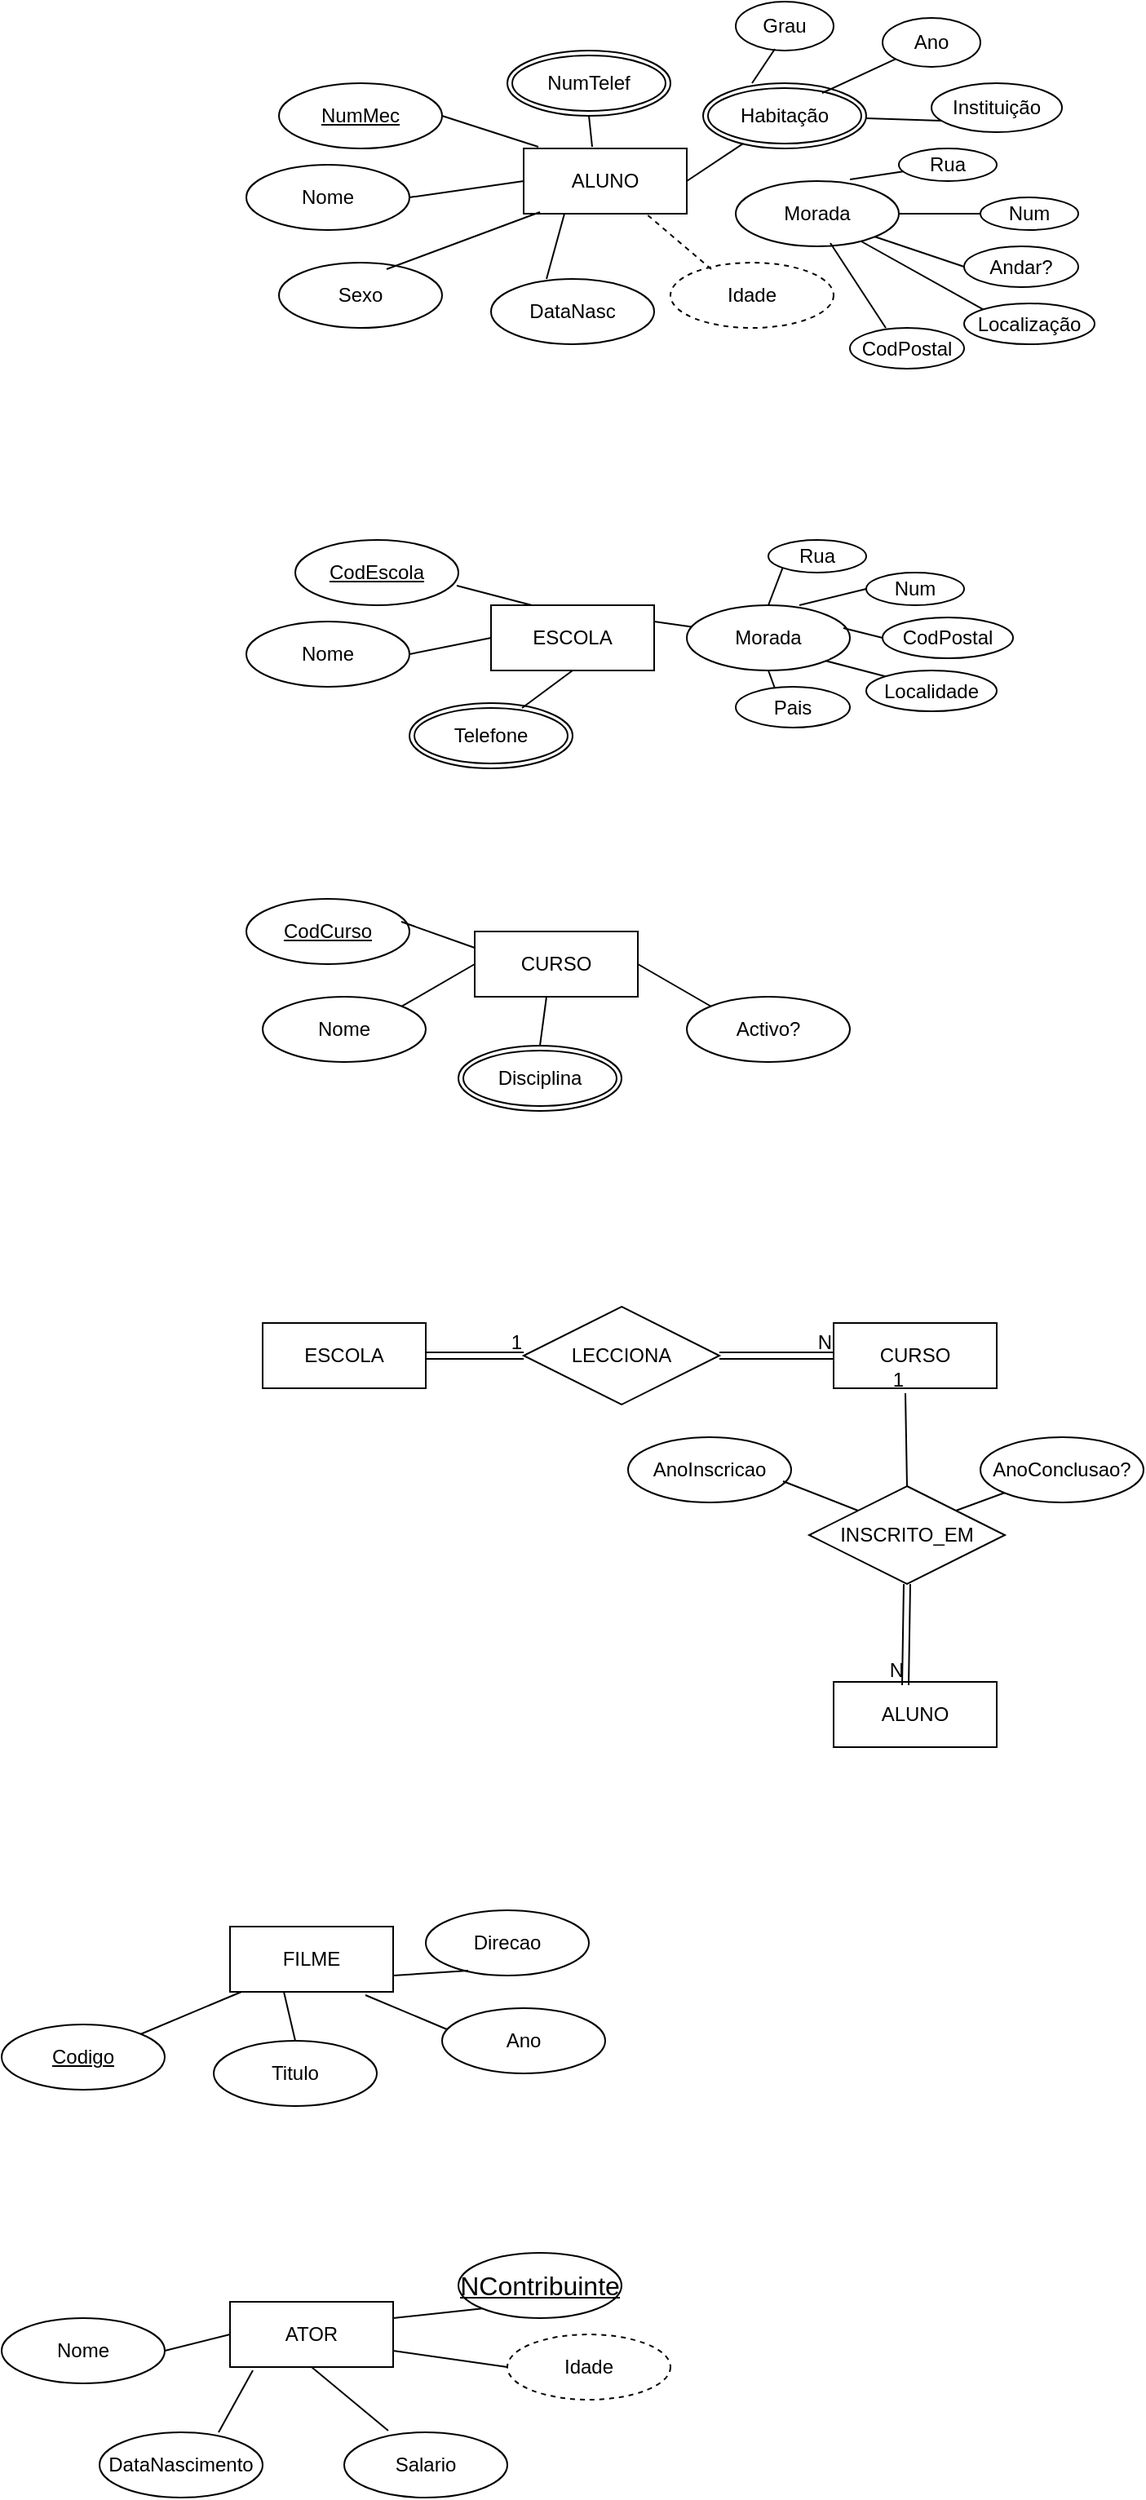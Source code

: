 <mxfile version="24.7.17">
  <diagram name="Página-1" id="747kYmP7P1TnrGPusPLh">
    <mxGraphModel dx="1194" dy="760" grid="1" gridSize="10" guides="1" tooltips="1" connect="1" arrows="1" fold="1" page="1" pageScale="1" pageWidth="827" pageHeight="1169" math="0" shadow="0">
      <root>
        <mxCell id="0" />
        <mxCell id="1" parent="0" />
        <mxCell id="xxD-maHfD_Tf92AxqEWz-1" value="ALUNO" style="whiteSpace=wrap;html=1;align=center;" parent="1" vertex="1">
          <mxGeometry x="350" y="120" width="100" height="40" as="geometry" />
        </mxCell>
        <mxCell id="xxD-maHfD_Tf92AxqEWz-2" value="Nome" style="ellipse;whiteSpace=wrap;html=1;align=center;" parent="1" vertex="1">
          <mxGeometry x="180" y="130" width="100" height="40" as="geometry" />
        </mxCell>
        <mxCell id="xxD-maHfD_Tf92AxqEWz-3" value="NumMec" style="ellipse;whiteSpace=wrap;html=1;align=center;fontStyle=4;" parent="1" vertex="1">
          <mxGeometry x="200" y="80" width="100" height="40" as="geometry" />
        </mxCell>
        <mxCell id="xxD-maHfD_Tf92AxqEWz-5" value="Sexo" style="ellipse;whiteSpace=wrap;html=1;align=center;" parent="1" vertex="1">
          <mxGeometry x="200" y="190" width="100" height="40" as="geometry" />
        </mxCell>
        <mxCell id="xxD-maHfD_Tf92AxqEWz-6" value="DataNasc" style="ellipse;whiteSpace=wrap;html=1;align=center;" parent="1" vertex="1">
          <mxGeometry x="330" y="200" width="100" height="40" as="geometry" />
        </mxCell>
        <mxCell id="xxD-maHfD_Tf92AxqEWz-12" value="" style="endArrow=none;html=1;rounded=0;entryX=0;entryY=0.5;entryDx=0;entryDy=0;exitX=1;exitY=0.5;exitDx=0;exitDy=0;" parent="1" source="xxD-maHfD_Tf92AxqEWz-2" target="xxD-maHfD_Tf92AxqEWz-1" edge="1">
          <mxGeometry relative="1" as="geometry">
            <mxPoint x="260" y="180" as="sourcePoint" />
            <mxPoint x="420" y="180" as="targetPoint" />
          </mxGeometry>
        </mxCell>
        <mxCell id="xxD-maHfD_Tf92AxqEWz-14" value="" style="endArrow=none;html=1;rounded=0;exitX=0.66;exitY=0.1;exitDx=0;exitDy=0;exitPerimeter=0;entryX=0.1;entryY=0.975;entryDx=0;entryDy=0;entryPerimeter=0;" parent="1" source="xxD-maHfD_Tf92AxqEWz-5" target="xxD-maHfD_Tf92AxqEWz-1" edge="1">
          <mxGeometry relative="1" as="geometry">
            <mxPoint x="327.5" y="266" as="sourcePoint" />
            <mxPoint x="472.5" y="220" as="targetPoint" />
          </mxGeometry>
        </mxCell>
        <mxCell id="xxD-maHfD_Tf92AxqEWz-15" value="" style="endArrow=none;html=1;rounded=0;exitX=0.34;exitY=0;exitDx=0;exitDy=0;exitPerimeter=0;entryX=0.25;entryY=1;entryDx=0;entryDy=0;" parent="1" source="xxD-maHfD_Tf92AxqEWz-6" target="xxD-maHfD_Tf92AxqEWz-1" edge="1">
          <mxGeometry relative="1" as="geometry">
            <mxPoint x="519" y="220" as="sourcePoint" />
            <mxPoint x="490" y="140" as="targetPoint" />
          </mxGeometry>
        </mxCell>
        <mxCell id="xxD-maHfD_Tf92AxqEWz-16" value="" style="endArrow=none;html=1;rounded=0;entryX=0.09;entryY=-0.025;entryDx=0;entryDy=0;entryPerimeter=0;exitX=1;exitY=0.5;exitDx=0;exitDy=0;" parent="1" source="xxD-maHfD_Tf92AxqEWz-3" target="xxD-maHfD_Tf92AxqEWz-1" edge="1">
          <mxGeometry relative="1" as="geometry">
            <mxPoint x="260" y="230" as="sourcePoint" />
            <mxPoint x="271" y="150" as="targetPoint" />
          </mxGeometry>
        </mxCell>
        <mxCell id="xxD-maHfD_Tf92AxqEWz-19" value="Idade" style="ellipse;whiteSpace=wrap;html=1;align=center;dashed=1;" parent="1" vertex="1">
          <mxGeometry x="440" y="190" width="100" height="40" as="geometry" />
        </mxCell>
        <mxCell id="xxD-maHfD_Tf92AxqEWz-20" value="" style="endArrow=none;html=1;rounded=0;exitX=0.25;exitY=0.1;exitDx=0;exitDy=0;exitPerimeter=0;entryX=0.75;entryY=1;entryDx=0;entryDy=0;dashed=1;" parent="1" source="xxD-maHfD_Tf92AxqEWz-19" target="xxD-maHfD_Tf92AxqEWz-1" edge="1">
          <mxGeometry relative="1" as="geometry">
            <mxPoint x="470" y="200" as="sourcePoint" />
            <mxPoint x="481" y="160" as="targetPoint" />
          </mxGeometry>
        </mxCell>
        <mxCell id="xxD-maHfD_Tf92AxqEWz-21" value="NumTelef" style="ellipse;shape=doubleEllipse;margin=3;whiteSpace=wrap;html=1;align=center;" parent="1" vertex="1">
          <mxGeometry x="340" y="60" width="100" height="40" as="geometry" />
        </mxCell>
        <mxCell id="xxD-maHfD_Tf92AxqEWz-22" value="" style="endArrow=none;html=1;rounded=0;entryX=0.42;entryY=-0.025;entryDx=0;entryDy=0;entryPerimeter=0;exitX=0.5;exitY=1;exitDx=0;exitDy=0;" parent="1" source="xxD-maHfD_Tf92AxqEWz-21" target="xxD-maHfD_Tf92AxqEWz-1" edge="1">
          <mxGeometry relative="1" as="geometry">
            <mxPoint x="400" y="110" as="sourcePoint" />
            <mxPoint x="459" y="129" as="targetPoint" />
          </mxGeometry>
        </mxCell>
        <mxCell id="xxD-maHfD_Tf92AxqEWz-23" value="Habitação" style="ellipse;shape=doubleEllipse;margin=3;whiteSpace=wrap;html=1;align=center;" parent="1" vertex="1">
          <mxGeometry x="460" y="80" width="100" height="40" as="geometry" />
        </mxCell>
        <mxCell id="xxD-maHfD_Tf92AxqEWz-24" value="Grau" style="ellipse;whiteSpace=wrap;html=1;align=center;" parent="1" vertex="1">
          <mxGeometry x="480" y="30" width="60" height="30" as="geometry" />
        </mxCell>
        <mxCell id="xxD-maHfD_Tf92AxqEWz-25" value="Ano" style="ellipse;whiteSpace=wrap;html=1;align=center;" parent="1" vertex="1">
          <mxGeometry x="570" y="40" width="60" height="30" as="geometry" />
        </mxCell>
        <mxCell id="xxD-maHfD_Tf92AxqEWz-26" value="Instituição" style="ellipse;whiteSpace=wrap;html=1;align=center;" parent="1" vertex="1">
          <mxGeometry x="600" y="80" width="80" height="30" as="geometry" />
        </mxCell>
        <mxCell id="xxD-maHfD_Tf92AxqEWz-28" value="" style="endArrow=none;html=1;rounded=0;exitX=1;exitY=0.5;exitDx=0;exitDy=0;" parent="1" source="xxD-maHfD_Tf92AxqEWz-1" target="xxD-maHfD_Tf92AxqEWz-23" edge="1">
          <mxGeometry relative="1" as="geometry">
            <mxPoint x="466" y="150" as="sourcePoint" />
            <mxPoint x="560" y="115" as="targetPoint" />
          </mxGeometry>
        </mxCell>
        <mxCell id="xxD-maHfD_Tf92AxqEWz-29" value="" style="endArrow=none;html=1;rounded=0;exitX=0.3;exitY=0;exitDx=0;exitDy=0;entryX=0.4;entryY=0.967;entryDx=0;entryDy=0;entryPerimeter=0;exitPerimeter=0;" parent="1" source="xxD-maHfD_Tf92AxqEWz-23" target="xxD-maHfD_Tf92AxqEWz-24" edge="1">
          <mxGeometry relative="1" as="geometry">
            <mxPoint x="500" y="85" as="sourcePoint" />
            <mxPoint x="530" y="62" as="targetPoint" />
          </mxGeometry>
        </mxCell>
        <mxCell id="xxD-maHfD_Tf92AxqEWz-30" value="" style="endArrow=none;html=1;rounded=0;exitX=0.73;exitY=0.15;exitDx=0;exitDy=0;exitPerimeter=0;" parent="1" source="xxD-maHfD_Tf92AxqEWz-23" target="xxD-maHfD_Tf92AxqEWz-25" edge="1">
          <mxGeometry relative="1" as="geometry">
            <mxPoint x="538" y="85" as="sourcePoint" />
            <mxPoint x="560" y="64" as="targetPoint" />
          </mxGeometry>
        </mxCell>
        <mxCell id="xxD-maHfD_Tf92AxqEWz-31" value="" style="endArrow=none;html=1;rounded=0;entryX=0.075;entryY=0.767;entryDx=0;entryDy=0;entryPerimeter=0;" parent="1" source="xxD-maHfD_Tf92AxqEWz-23" target="xxD-maHfD_Tf92AxqEWz-26" edge="1">
          <mxGeometry relative="1" as="geometry">
            <mxPoint x="543" y="135" as="sourcePoint" />
            <mxPoint x="593" y="115" as="targetPoint" />
          </mxGeometry>
        </mxCell>
        <mxCell id="xxD-maHfD_Tf92AxqEWz-32" value="Morada" style="ellipse;whiteSpace=wrap;html=1;align=center;" parent="1" vertex="1">
          <mxGeometry x="480" y="140" width="100" height="40" as="geometry" />
        </mxCell>
        <mxCell id="xxD-maHfD_Tf92AxqEWz-33" value="Rua" style="ellipse;whiteSpace=wrap;html=1;align=center;" parent="1" vertex="1">
          <mxGeometry x="580" y="120" width="60" height="20" as="geometry" />
        </mxCell>
        <mxCell id="xxD-maHfD_Tf92AxqEWz-34" value="Num" style="ellipse;whiteSpace=wrap;html=1;align=center;" parent="1" vertex="1">
          <mxGeometry x="630" y="150" width="60" height="20" as="geometry" />
        </mxCell>
        <mxCell id="xxD-maHfD_Tf92AxqEWz-35" value="Andar?" style="ellipse;whiteSpace=wrap;html=1;align=center;" parent="1" vertex="1">
          <mxGeometry x="620" y="180" width="70" height="25" as="geometry" />
        </mxCell>
        <mxCell id="xxD-maHfD_Tf92AxqEWz-37" value="" style="endArrow=none;html=1;rounded=0;exitX=0.7;exitY=-0.025;exitDx=0;exitDy=0;exitPerimeter=0;" parent="1" source="xxD-maHfD_Tf92AxqEWz-32" target="xxD-maHfD_Tf92AxqEWz-33" edge="1">
          <mxGeometry relative="1" as="geometry">
            <mxPoint x="560" y="148.5" as="sourcePoint" />
            <mxPoint x="588" y="151.5" as="targetPoint" />
          </mxGeometry>
        </mxCell>
        <mxCell id="xxD-maHfD_Tf92AxqEWz-39" value="" style="endArrow=none;html=1;rounded=0;entryX=0;entryY=0.5;entryDx=0;entryDy=0;exitX=1;exitY=0.5;exitDx=0;exitDy=0;" parent="1" source="xxD-maHfD_Tf92AxqEWz-32" target="xxD-maHfD_Tf92AxqEWz-34" edge="1">
          <mxGeometry relative="1" as="geometry">
            <mxPoint x="580" y="167" as="sourcePoint" />
            <mxPoint x="608" y="170" as="targetPoint" />
          </mxGeometry>
        </mxCell>
        <mxCell id="xxD-maHfD_Tf92AxqEWz-40" value="" style="endArrow=none;html=1;rounded=0;entryX=0;entryY=0.5;entryDx=0;entryDy=0;exitX=1;exitY=1;exitDx=0;exitDy=0;" parent="1" source="xxD-maHfD_Tf92AxqEWz-32" target="xxD-maHfD_Tf92AxqEWz-35" edge="1">
          <mxGeometry relative="1" as="geometry">
            <mxPoint x="570" y="177" as="sourcePoint" />
            <mxPoint x="598" y="180" as="targetPoint" />
          </mxGeometry>
        </mxCell>
        <mxCell id="xxD-maHfD_Tf92AxqEWz-41" value="Localização" style="ellipse;whiteSpace=wrap;html=1;align=center;" parent="1" vertex="1">
          <mxGeometry x="620" y="215" width="80" height="25" as="geometry" />
        </mxCell>
        <mxCell id="xxD-maHfD_Tf92AxqEWz-42" value="CodPostal" style="ellipse;whiteSpace=wrap;html=1;align=center;" parent="1" vertex="1">
          <mxGeometry x="550" y="230" width="70" height="25" as="geometry" />
        </mxCell>
        <mxCell id="xxD-maHfD_Tf92AxqEWz-43" value="" style="endArrow=none;html=1;rounded=0;entryX=0;entryY=0;entryDx=0;entryDy=0;exitX=0.77;exitY=0.925;exitDx=0;exitDy=0;exitPerimeter=0;" parent="1" source="xxD-maHfD_Tf92AxqEWz-32" target="xxD-maHfD_Tf92AxqEWz-41" edge="1">
          <mxGeometry relative="1" as="geometry">
            <mxPoint x="557.5" y="181" as="sourcePoint" />
            <mxPoint x="612.5" y="200" as="targetPoint" />
          </mxGeometry>
        </mxCell>
        <mxCell id="xxD-maHfD_Tf92AxqEWz-44" value="" style="endArrow=none;html=1;rounded=0;entryX=0.314;entryY=0;entryDx=0;entryDy=0;exitX=0.58;exitY=0.95;exitDx=0;exitDy=0;exitPerimeter=0;entryPerimeter=0;" parent="1" source="xxD-maHfD_Tf92AxqEWz-32" target="xxD-maHfD_Tf92AxqEWz-42" edge="1">
          <mxGeometry relative="1" as="geometry">
            <mxPoint x="560" y="205" as="sourcePoint" />
            <mxPoint x="615" y="224" as="targetPoint" />
          </mxGeometry>
        </mxCell>
        <mxCell id="xxD-maHfD_Tf92AxqEWz-45" value="ESCOLA" style="whiteSpace=wrap;html=1;align=center;" parent="1" vertex="1">
          <mxGeometry x="330" y="400" width="100" height="40" as="geometry" />
        </mxCell>
        <mxCell id="xxD-maHfD_Tf92AxqEWz-46" value="CodEscola" style="ellipse;whiteSpace=wrap;html=1;align=center;fontStyle=4;" parent="1" vertex="1">
          <mxGeometry x="210" y="360" width="100" height="40" as="geometry" />
        </mxCell>
        <mxCell id="xxD-maHfD_Tf92AxqEWz-47" value="Nome" style="ellipse;whiteSpace=wrap;html=1;align=center;" parent="1" vertex="1">
          <mxGeometry x="180" y="410" width="100" height="40" as="geometry" />
        </mxCell>
        <mxCell id="xxD-maHfD_Tf92AxqEWz-48" value="Telefone" style="ellipse;shape=doubleEllipse;margin=3;whiteSpace=wrap;html=1;align=center;" parent="1" vertex="1">
          <mxGeometry x="280" y="460" width="100" height="40" as="geometry" />
        </mxCell>
        <mxCell id="xxD-maHfD_Tf92AxqEWz-49" value="Morada" style="ellipse;whiteSpace=wrap;html=1;align=center;" parent="1" vertex="1">
          <mxGeometry x="450" y="400" width="100" height="40" as="geometry" />
        </mxCell>
        <mxCell id="xxD-maHfD_Tf92AxqEWz-50" value="Rua" style="ellipse;whiteSpace=wrap;html=1;align=center;" parent="1" vertex="1">
          <mxGeometry x="500" y="360" width="60" height="20" as="geometry" />
        </mxCell>
        <mxCell id="xxD-maHfD_Tf92AxqEWz-51" value="Num" style="ellipse;whiteSpace=wrap;html=1;align=center;" parent="1" vertex="1">
          <mxGeometry x="560" y="380" width="60" height="20" as="geometry" />
        </mxCell>
        <mxCell id="xxD-maHfD_Tf92AxqEWz-52" value="CodPostal" style="ellipse;whiteSpace=wrap;html=1;align=center;" parent="1" vertex="1">
          <mxGeometry x="570" y="407.5" width="80" height="25" as="geometry" />
        </mxCell>
        <mxCell id="xxD-maHfD_Tf92AxqEWz-54" value="Localidade" style="ellipse;whiteSpace=wrap;html=1;align=center;" parent="1" vertex="1">
          <mxGeometry x="560" y="440" width="80" height="25" as="geometry" />
        </mxCell>
        <mxCell id="xxD-maHfD_Tf92AxqEWz-55" value="Pais" style="ellipse;whiteSpace=wrap;html=1;align=center;" parent="1" vertex="1">
          <mxGeometry x="480" y="450" width="70" height="25" as="geometry" />
        </mxCell>
        <mxCell id="xxD-maHfD_Tf92AxqEWz-56" value="CURSO" style="whiteSpace=wrap;html=1;align=center;" parent="1" vertex="1">
          <mxGeometry x="320" y="600" width="100" height="40" as="geometry" />
        </mxCell>
        <mxCell id="xxD-maHfD_Tf92AxqEWz-57" value="CodCurso" style="ellipse;whiteSpace=wrap;html=1;align=center;fontStyle=4;" parent="1" vertex="1">
          <mxGeometry x="180" y="580" width="100" height="40" as="geometry" />
        </mxCell>
        <mxCell id="xxD-maHfD_Tf92AxqEWz-58" value="Nome" style="ellipse;whiteSpace=wrap;html=1;align=center;" parent="1" vertex="1">
          <mxGeometry x="190" y="640" width="100" height="40" as="geometry" />
        </mxCell>
        <mxCell id="xxD-maHfD_Tf92AxqEWz-59" value="Disciplina" style="ellipse;shape=doubleEllipse;margin=3;whiteSpace=wrap;html=1;align=center;" parent="1" vertex="1">
          <mxGeometry x="310" y="670" width="100" height="40" as="geometry" />
        </mxCell>
        <mxCell id="xxD-maHfD_Tf92AxqEWz-60" value="Activo?" style="ellipse;whiteSpace=wrap;html=1;align=center;" parent="1" vertex="1">
          <mxGeometry x="450" y="640" width="100" height="40" as="geometry" />
        </mxCell>
        <mxCell id="xxD-maHfD_Tf92AxqEWz-61" value="" style="endArrow=none;html=1;rounded=0;entryX=0.25;entryY=0;entryDx=0;entryDy=0;exitX=0.99;exitY=0.7;exitDx=0;exitDy=0;exitPerimeter=0;" parent="1" source="xxD-maHfD_Tf92AxqEWz-46" target="xxD-maHfD_Tf92AxqEWz-45" edge="1">
          <mxGeometry relative="1" as="geometry">
            <mxPoint x="190" y="407.5" as="sourcePoint" />
            <mxPoint x="350" y="407.5" as="targetPoint" />
          </mxGeometry>
        </mxCell>
        <mxCell id="xxD-maHfD_Tf92AxqEWz-62" value="" style="endArrow=none;html=1;rounded=0;exitX=1;exitY=0.25;exitDx=0;exitDy=0;" parent="1" source="xxD-maHfD_Tf92AxqEWz-45" target="xxD-maHfD_Tf92AxqEWz-49" edge="1">
          <mxGeometry relative="1" as="geometry">
            <mxPoint x="420" y="420.5" as="sourcePoint" />
            <mxPoint x="466" y="432.5" as="targetPoint" />
          </mxGeometry>
        </mxCell>
        <mxCell id="xxD-maHfD_Tf92AxqEWz-63" value="" style="endArrow=none;html=1;rounded=0;entryX=0.5;entryY=1;entryDx=0;entryDy=0;exitX=0.69;exitY=0.075;exitDx=0;exitDy=0;exitPerimeter=0;" parent="1" source="xxD-maHfD_Tf92AxqEWz-48" target="xxD-maHfD_Tf92AxqEWz-45" edge="1">
          <mxGeometry relative="1" as="geometry">
            <mxPoint x="364" y="456.5" as="sourcePoint" />
            <mxPoint x="410" y="468.5" as="targetPoint" />
          </mxGeometry>
        </mxCell>
        <mxCell id="xxD-maHfD_Tf92AxqEWz-64" value="" style="endArrow=none;html=1;rounded=0;entryX=0;entryY=0.5;entryDx=0;entryDy=0;exitX=1;exitY=0.5;exitDx=0;exitDy=0;" parent="1" source="xxD-maHfD_Tf92AxqEWz-47" target="xxD-maHfD_Tf92AxqEWz-45" edge="1">
          <mxGeometry relative="1" as="geometry">
            <mxPoint x="294" y="432.5" as="sourcePoint" />
            <mxPoint x="340" y="444.5" as="targetPoint" />
            <Array as="points" />
          </mxGeometry>
        </mxCell>
        <mxCell id="xxD-maHfD_Tf92AxqEWz-65" value="" style="endArrow=none;html=1;rounded=0;exitX=0;exitY=1;exitDx=0;exitDy=0;entryX=0.5;entryY=0;entryDx=0;entryDy=0;" parent="1" source="xxD-maHfD_Tf92AxqEWz-50" target="xxD-maHfD_Tf92AxqEWz-49" edge="1">
          <mxGeometry relative="1" as="geometry">
            <mxPoint x="488.5" y="388.5" as="sourcePoint" />
            <mxPoint x="511.5" y="391.5" as="targetPoint" />
          </mxGeometry>
        </mxCell>
        <mxCell id="xxD-maHfD_Tf92AxqEWz-66" value="" style="endArrow=none;html=1;rounded=0;exitX=0.5;exitY=1;exitDx=0;exitDy=0;entryX=0.343;entryY=0.04;entryDx=0;entryDy=0;entryPerimeter=0;" parent="1" source="xxD-maHfD_Tf92AxqEWz-49" target="xxD-maHfD_Tf92AxqEWz-55" edge="1">
          <mxGeometry relative="1" as="geometry">
            <mxPoint x="480" y="447" as="sourcePoint" />
            <mxPoint x="503" y="450" as="targetPoint" />
          </mxGeometry>
        </mxCell>
        <mxCell id="xxD-maHfD_Tf92AxqEWz-67" value="" style="endArrow=none;html=1;rounded=0;exitX=0;exitY=0.5;exitDx=0;exitDy=0;entryX=0.69;entryY=0;entryDx=0;entryDy=0;entryPerimeter=0;" parent="1" source="xxD-maHfD_Tf92AxqEWz-51" target="xxD-maHfD_Tf92AxqEWz-49" edge="1">
          <mxGeometry relative="1" as="geometry">
            <mxPoint x="519" y="387" as="sourcePoint" />
            <mxPoint x="510" y="410" as="targetPoint" />
          </mxGeometry>
        </mxCell>
        <mxCell id="xxD-maHfD_Tf92AxqEWz-68" value="" style="endArrow=none;html=1;rounded=0;exitX=0;exitY=0.5;exitDx=0;exitDy=0;entryX=0.96;entryY=0.35;entryDx=0;entryDy=0;entryPerimeter=0;" parent="1" source="xxD-maHfD_Tf92AxqEWz-52" target="xxD-maHfD_Tf92AxqEWz-49" edge="1">
          <mxGeometry relative="1" as="geometry">
            <mxPoint x="570" y="400" as="sourcePoint" />
            <mxPoint x="529" y="410" as="targetPoint" />
          </mxGeometry>
        </mxCell>
        <mxCell id="xxD-maHfD_Tf92AxqEWz-69" value="" style="endArrow=none;html=1;rounded=0;exitX=0;exitY=0;exitDx=0;exitDy=0;entryX=1;entryY=1;entryDx=0;entryDy=0;" parent="1" source="xxD-maHfD_Tf92AxqEWz-54" target="xxD-maHfD_Tf92AxqEWz-49" edge="1">
          <mxGeometry relative="1" as="geometry">
            <mxPoint x="580" y="430" as="sourcePoint" />
            <mxPoint x="556" y="424" as="targetPoint" />
          </mxGeometry>
        </mxCell>
        <mxCell id="xxD-maHfD_Tf92AxqEWz-70" value="" style="endArrow=none;html=1;rounded=0;entryX=0;entryY=0.25;entryDx=0;entryDy=0;exitX=0.95;exitY=0.35;exitDx=0;exitDy=0;exitPerimeter=0;" parent="1" source="xxD-maHfD_Tf92AxqEWz-57" target="xxD-maHfD_Tf92AxqEWz-56" edge="1">
          <mxGeometry relative="1" as="geometry">
            <mxPoint x="280" y="600" as="sourcePoint" />
            <mxPoint x="330" y="590" as="targetPoint" />
            <Array as="points" />
          </mxGeometry>
        </mxCell>
        <mxCell id="xxD-maHfD_Tf92AxqEWz-71" value="" style="endArrow=none;html=1;rounded=0;entryX=0;entryY=0.5;entryDx=0;entryDy=0;exitX=1;exitY=0;exitDx=0;exitDy=0;" parent="1" source="xxD-maHfD_Tf92AxqEWz-58" target="xxD-maHfD_Tf92AxqEWz-56" edge="1">
          <mxGeometry relative="1" as="geometry">
            <mxPoint x="285" y="604" as="sourcePoint" />
            <mxPoint x="330" y="620" as="targetPoint" />
            <Array as="points" />
          </mxGeometry>
        </mxCell>
        <mxCell id="xxD-maHfD_Tf92AxqEWz-72" value="" style="endArrow=none;html=1;rounded=0;entryX=0.44;entryY=1;entryDx=0;entryDy=0;exitX=0.5;exitY=0;exitDx=0;exitDy=0;entryPerimeter=0;" parent="1" source="xxD-maHfD_Tf92AxqEWz-59" target="xxD-maHfD_Tf92AxqEWz-56" edge="1">
          <mxGeometry relative="1" as="geometry">
            <mxPoint x="285" y="656" as="sourcePoint" />
            <mxPoint x="330" y="630" as="targetPoint" />
            <Array as="points" />
          </mxGeometry>
        </mxCell>
        <mxCell id="xxD-maHfD_Tf92AxqEWz-73" value="" style="endArrow=none;html=1;rounded=0;entryX=1;entryY=0.5;entryDx=0;entryDy=0;" parent="1" target="xxD-maHfD_Tf92AxqEWz-56" edge="1">
          <mxGeometry relative="1" as="geometry">
            <mxPoint x="465" y="646" as="sourcePoint" />
            <mxPoint x="374" y="650" as="targetPoint" />
            <Array as="points" />
          </mxGeometry>
        </mxCell>
        <mxCell id="IsU2ZAJ53OdZVp_Fnoo3-3" value="CURSO" style="whiteSpace=wrap;html=1;align=center;" parent="1" vertex="1">
          <mxGeometry x="540" y="840" width="100" height="40" as="geometry" />
        </mxCell>
        <mxCell id="IsU2ZAJ53OdZVp_Fnoo3-4" value="ESCOLA" style="whiteSpace=wrap;html=1;align=center;" parent="1" vertex="1">
          <mxGeometry x="190" y="840" width="100" height="40" as="geometry" />
        </mxCell>
        <mxCell id="IsU2ZAJ53OdZVp_Fnoo3-5" value="LECCIONA" style="shape=rhombus;perimeter=rhombusPerimeter;whiteSpace=wrap;html=1;align=center;" parent="1" vertex="1">
          <mxGeometry x="350" y="830" width="120" height="60" as="geometry" />
        </mxCell>
        <mxCell id="IsU2ZAJ53OdZVp_Fnoo3-6" value="INSCRITO_EM" style="shape=rhombus;perimeter=rhombusPerimeter;whiteSpace=wrap;html=1;align=center;" parent="1" vertex="1">
          <mxGeometry x="525" y="940" width="120" height="60" as="geometry" />
        </mxCell>
        <mxCell id="IsU2ZAJ53OdZVp_Fnoo3-7" value="AnoInscricao" style="ellipse;whiteSpace=wrap;html=1;align=center;" parent="1" vertex="1">
          <mxGeometry x="414" y="910" width="100" height="40" as="geometry" />
        </mxCell>
        <mxCell id="IsU2ZAJ53OdZVp_Fnoo3-8" value="AnoConclusao?" style="ellipse;whiteSpace=wrap;html=1;align=center;" parent="1" vertex="1">
          <mxGeometry x="630" y="910" width="100" height="40" as="geometry" />
        </mxCell>
        <mxCell id="IsU2ZAJ53OdZVp_Fnoo3-9" value="ALUNO" style="whiteSpace=wrap;html=1;align=center;" parent="1" vertex="1">
          <mxGeometry x="540" y="1060" width="100" height="40" as="geometry" />
        </mxCell>
        <mxCell id="IsU2ZAJ53OdZVp_Fnoo3-10" value="" style="endArrow=none;html=1;rounded=0;entryX=0;entryY=0;entryDx=0;entryDy=0;exitX=0.95;exitY=0.675;exitDx=0;exitDy=0;exitPerimeter=0;" parent="1" source="IsU2ZAJ53OdZVp_Fnoo3-7" target="IsU2ZAJ53OdZVp_Fnoo3-6" edge="1">
          <mxGeometry relative="1" as="geometry">
            <mxPoint x="500" y="966" as="sourcePoint" />
            <mxPoint x="545" y="940" as="targetPoint" />
            <Array as="points" />
          </mxGeometry>
        </mxCell>
        <mxCell id="IsU2ZAJ53OdZVp_Fnoo3-11" value="" style="endArrow=none;html=1;rounded=0;entryX=0;entryY=1;entryDx=0;entryDy=0;exitX=1;exitY=0;exitDx=0;exitDy=0;" parent="1" source="IsU2ZAJ53OdZVp_Fnoo3-6" target="IsU2ZAJ53OdZVp_Fnoo3-8" edge="1">
          <mxGeometry relative="1" as="geometry">
            <mxPoint x="620" y="950" as="sourcePoint" />
            <mxPoint x="695" y="965" as="targetPoint" />
            <Array as="points" />
          </mxGeometry>
        </mxCell>
        <mxCell id="IsU2ZAJ53OdZVp_Fnoo3-17" value="" style="shape=link;html=1;rounded=0;exitX=0.5;exitY=1;exitDx=0;exitDy=0;entryX=0.44;entryY=0.05;entryDx=0;entryDy=0;entryPerimeter=0;" parent="1" source="IsU2ZAJ53OdZVp_Fnoo3-6" target="IsU2ZAJ53OdZVp_Fnoo3-9" edge="1">
          <mxGeometry relative="1" as="geometry">
            <mxPoint x="620" y="1000" as="sourcePoint" />
            <mxPoint x="585" y="1060" as="targetPoint" />
          </mxGeometry>
        </mxCell>
        <mxCell id="IsU2ZAJ53OdZVp_Fnoo3-18" value="N" style="resizable=0;html=1;whiteSpace=wrap;align=right;verticalAlign=bottom;" parent="IsU2ZAJ53OdZVp_Fnoo3-17" connectable="0" vertex="1">
          <mxGeometry x="1" relative="1" as="geometry" />
        </mxCell>
        <mxCell id="IsU2ZAJ53OdZVp_Fnoo3-21" value="" style="shape=link;html=1;rounded=0;exitX=1;exitY=0.5;exitDx=0;exitDy=0;entryX=0;entryY=0.5;entryDx=0;entryDy=0;" parent="1" source="IsU2ZAJ53OdZVp_Fnoo3-4" target="IsU2ZAJ53OdZVp_Fnoo3-5" edge="1">
          <mxGeometry relative="1" as="geometry">
            <mxPoint x="280" y="859.5" as="sourcePoint" />
            <mxPoint x="350" y="860" as="targetPoint" />
          </mxGeometry>
        </mxCell>
        <mxCell id="IsU2ZAJ53OdZVp_Fnoo3-22" value="1" style="resizable=0;html=1;whiteSpace=wrap;align=right;verticalAlign=bottom;" parent="IsU2ZAJ53OdZVp_Fnoo3-21" connectable="0" vertex="1">
          <mxGeometry x="1" relative="1" as="geometry" />
        </mxCell>
        <mxCell id="IsU2ZAJ53OdZVp_Fnoo3-23" value="" style="endArrow=none;html=1;rounded=0;exitX=0.5;exitY=0;exitDx=0;exitDy=0;entryX=0.44;entryY=1.075;entryDx=0;entryDy=0;entryPerimeter=0;" parent="1" source="IsU2ZAJ53OdZVp_Fnoo3-6" target="IsU2ZAJ53OdZVp_Fnoo3-3" edge="1">
          <mxGeometry relative="1" as="geometry">
            <mxPoint x="589.5" y="950" as="sourcePoint" />
            <mxPoint x="600" y="900" as="targetPoint" />
          </mxGeometry>
        </mxCell>
        <mxCell id="IsU2ZAJ53OdZVp_Fnoo3-24" value="1" style="resizable=0;html=1;whiteSpace=wrap;align=right;verticalAlign=bottom;" parent="IsU2ZAJ53OdZVp_Fnoo3-23" connectable="0" vertex="1">
          <mxGeometry x="1" relative="1" as="geometry" />
        </mxCell>
        <mxCell id="IsU2ZAJ53OdZVp_Fnoo3-25" value="" style="shape=link;html=1;rounded=0;entryX=0;entryY=0.5;entryDx=0;entryDy=0;exitX=1;exitY=0.5;exitDx=0;exitDy=0;" parent="1" source="IsU2ZAJ53OdZVp_Fnoo3-5" target="IsU2ZAJ53OdZVp_Fnoo3-3" edge="1">
          <mxGeometry relative="1" as="geometry">
            <mxPoint x="475" y="859.5" as="sourcePoint" />
            <mxPoint x="545" y="859.5" as="targetPoint" />
          </mxGeometry>
        </mxCell>
        <mxCell id="IsU2ZAJ53OdZVp_Fnoo3-26" value="N" style="resizable=0;html=1;whiteSpace=wrap;align=right;verticalAlign=bottom;" parent="IsU2ZAJ53OdZVp_Fnoo3-25" connectable="0" vertex="1">
          <mxGeometry x="1" relative="1" as="geometry" />
        </mxCell>
        <mxCell id="2q9RlawwMdvLMFqFtmvz-1" value="FILME" style="whiteSpace=wrap;html=1;align=center;" vertex="1" parent="1">
          <mxGeometry x="170" y="1210" width="100" height="40" as="geometry" />
        </mxCell>
        <mxCell id="2q9RlawwMdvLMFqFtmvz-2" value="Codigo" style="ellipse;whiteSpace=wrap;html=1;align=center;fontStyle=4;" vertex="1" parent="1">
          <mxGeometry x="30" y="1270" width="100" height="40" as="geometry" />
        </mxCell>
        <mxCell id="2q9RlawwMdvLMFqFtmvz-3" value="Titulo" style="ellipse;whiteSpace=wrap;html=1;align=center;" vertex="1" parent="1">
          <mxGeometry x="160" y="1280" width="100" height="40" as="geometry" />
        </mxCell>
        <mxCell id="2q9RlawwMdvLMFqFtmvz-4" value="Ano" style="ellipse;whiteSpace=wrap;html=1;align=center;" vertex="1" parent="1">
          <mxGeometry x="300" y="1260" width="100" height="40" as="geometry" />
        </mxCell>
        <mxCell id="2q9RlawwMdvLMFqFtmvz-5" value="Direcao" style="ellipse;whiteSpace=wrap;html=1;align=center;" vertex="1" parent="1">
          <mxGeometry x="290" y="1200" width="100" height="40" as="geometry" />
        </mxCell>
        <mxCell id="2q9RlawwMdvLMFqFtmvz-6" value="ATOR" style="whiteSpace=wrap;html=1;align=center;" vertex="1" parent="1">
          <mxGeometry x="170" y="1440" width="100" height="40" as="geometry" />
        </mxCell>
        <mxCell id="2q9RlawwMdvLMFqFtmvz-8" value="Salario" style="ellipse;whiteSpace=wrap;html=1;align=center;" vertex="1" parent="1">
          <mxGeometry x="240" y="1520" width="100" height="40" as="geometry" />
        </mxCell>
        <mxCell id="2q9RlawwMdvLMFqFtmvz-9" value="DataNascimento" style="ellipse;whiteSpace=wrap;html=1;align=center;" vertex="1" parent="1">
          <mxGeometry x="90" y="1520" width="100" height="40" as="geometry" />
        </mxCell>
        <mxCell id="2q9RlawwMdvLMFqFtmvz-10" value="Nome" style="ellipse;whiteSpace=wrap;html=1;align=center;" vertex="1" parent="1">
          <mxGeometry x="30" y="1450" width="100" height="40" as="geometry" />
        </mxCell>
        <mxCell id="2q9RlawwMdvLMFqFtmvz-11" value="Idade" style="ellipse;whiteSpace=wrap;html=1;align=center;dashed=1;" vertex="1" parent="1">
          <mxGeometry x="340" y="1460" width="100" height="40" as="geometry" />
        </mxCell>
        <mxCell id="2q9RlawwMdvLMFqFtmvz-12" value="&lt;u&gt;&lt;span style=&quot;font-size:12.0pt;font-family:&amp;quot;Calibri&amp;quot;,sans-serif;&lt;br/&gt;mso-fareast-font-family:Calibri;mso-ansi-language:PT;mso-fareast-language:PT;&lt;br/&gt;mso-bidi-language:AR-SA&quot;&gt;NContribuinte&lt;/span&gt;&lt;/u&gt;" style="ellipse;whiteSpace=wrap;html=1;align=center;fontStyle=4;" vertex="1" parent="1">
          <mxGeometry x="310" y="1410" width="100" height="40" as="geometry" />
        </mxCell>
        <mxCell id="2q9RlawwMdvLMFqFtmvz-13" value="" style="endArrow=none;html=1;rounded=0;exitX=0;exitY=0.5;exitDx=0;exitDy=0;entryX=1;entryY=0.5;entryDx=0;entryDy=0;" edge="1" parent="1" source="2q9RlawwMdvLMFqFtmvz-6" target="2q9RlawwMdvLMFqFtmvz-10">
          <mxGeometry relative="1" as="geometry">
            <mxPoint x="330" y="1440" as="sourcePoint" />
            <mxPoint x="490" y="1440" as="targetPoint" />
          </mxGeometry>
        </mxCell>
        <mxCell id="2q9RlawwMdvLMFqFtmvz-14" value="" style="endArrow=none;html=1;rounded=0;exitX=0.14;exitY=1.05;exitDx=0;exitDy=0;entryX=0.73;entryY=0;entryDx=0;entryDy=0;exitPerimeter=0;entryPerimeter=0;" edge="1" parent="1" source="2q9RlawwMdvLMFqFtmvz-6" target="2q9RlawwMdvLMFqFtmvz-9">
          <mxGeometry relative="1" as="geometry">
            <mxPoint x="180" y="1470" as="sourcePoint" />
            <mxPoint x="140" y="1480" as="targetPoint" />
          </mxGeometry>
        </mxCell>
        <mxCell id="2q9RlawwMdvLMFqFtmvz-15" value="" style="endArrow=none;html=1;rounded=0;exitX=0.5;exitY=1;exitDx=0;exitDy=0;entryX=0.27;entryY=-0.025;entryDx=0;entryDy=0;entryPerimeter=0;" edge="1" parent="1" source="2q9RlawwMdvLMFqFtmvz-6" target="2q9RlawwMdvLMFqFtmvz-8">
          <mxGeometry relative="1" as="geometry">
            <mxPoint x="194" y="1492" as="sourcePoint" />
            <mxPoint x="173" y="1530" as="targetPoint" />
          </mxGeometry>
        </mxCell>
        <mxCell id="2q9RlawwMdvLMFqFtmvz-16" value="" style="endArrow=none;html=1;rounded=0;exitX=1;exitY=0.75;exitDx=0;exitDy=0;entryX=0;entryY=0.5;entryDx=0;entryDy=0;" edge="1" parent="1" source="2q9RlawwMdvLMFqFtmvz-6" target="2q9RlawwMdvLMFqFtmvz-11">
          <mxGeometry relative="1" as="geometry">
            <mxPoint x="204" y="1502" as="sourcePoint" />
            <mxPoint x="183" y="1540" as="targetPoint" />
          </mxGeometry>
        </mxCell>
        <mxCell id="2q9RlawwMdvLMFqFtmvz-17" value="" style="endArrow=none;html=1;rounded=0;exitX=1;exitY=0.25;exitDx=0;exitDy=0;entryX=0;entryY=1;entryDx=0;entryDy=0;" edge="1" parent="1" source="2q9RlawwMdvLMFqFtmvz-6" target="2q9RlawwMdvLMFqFtmvz-12">
          <mxGeometry relative="1" as="geometry">
            <mxPoint x="280" y="1480" as="sourcePoint" />
            <mxPoint x="350" y="1490" as="targetPoint" />
          </mxGeometry>
        </mxCell>
        <mxCell id="2q9RlawwMdvLMFqFtmvz-18" value="" style="endArrow=none;html=1;rounded=0;exitX=0.33;exitY=1;exitDx=0;exitDy=0;exitPerimeter=0;entryX=0.5;entryY=0;entryDx=0;entryDy=0;" edge="1" parent="1" source="2q9RlawwMdvLMFqFtmvz-1" target="2q9RlawwMdvLMFqFtmvz-3">
          <mxGeometry relative="1" as="geometry">
            <mxPoint x="330" y="1440" as="sourcePoint" />
            <mxPoint x="490" y="1440" as="targetPoint" />
          </mxGeometry>
        </mxCell>
        <mxCell id="2q9RlawwMdvLMFqFtmvz-19" value="" style="endArrow=none;html=1;rounded=0;exitX=0.07;exitY=1;exitDx=0;exitDy=0;exitPerimeter=0;entryX=1;entryY=0;entryDx=0;entryDy=0;" edge="1" parent="1" source="2q9RlawwMdvLMFqFtmvz-1" target="2q9RlawwMdvLMFqFtmvz-2">
          <mxGeometry relative="1" as="geometry">
            <mxPoint x="213" y="1260" as="sourcePoint" />
            <mxPoint x="220" y="1290" as="targetPoint" />
          </mxGeometry>
        </mxCell>
        <mxCell id="2q9RlawwMdvLMFqFtmvz-20" value="" style="endArrow=none;html=1;rounded=0;exitX=0.83;exitY=1.05;exitDx=0;exitDy=0;exitPerimeter=0;entryX=0.03;entryY=0.325;entryDx=0;entryDy=0;entryPerimeter=0;" edge="1" parent="1" source="2q9RlawwMdvLMFqFtmvz-1" target="2q9RlawwMdvLMFqFtmvz-4">
          <mxGeometry relative="1" as="geometry">
            <mxPoint x="187" y="1260" as="sourcePoint" />
            <mxPoint x="125" y="1286" as="targetPoint" />
          </mxGeometry>
        </mxCell>
        <mxCell id="2q9RlawwMdvLMFqFtmvz-21" value="" style="endArrow=none;html=1;rounded=0;exitX=1;exitY=0.75;exitDx=0;exitDy=0;entryX=0.26;entryY=0.925;entryDx=0;entryDy=0;entryPerimeter=0;" edge="1" parent="1" source="2q9RlawwMdvLMFqFtmvz-1" target="2q9RlawwMdvLMFqFtmvz-5">
          <mxGeometry relative="1" as="geometry">
            <mxPoint x="263" y="1262" as="sourcePoint" />
            <mxPoint x="313" y="1283" as="targetPoint" />
          </mxGeometry>
        </mxCell>
      </root>
    </mxGraphModel>
  </diagram>
</mxfile>
